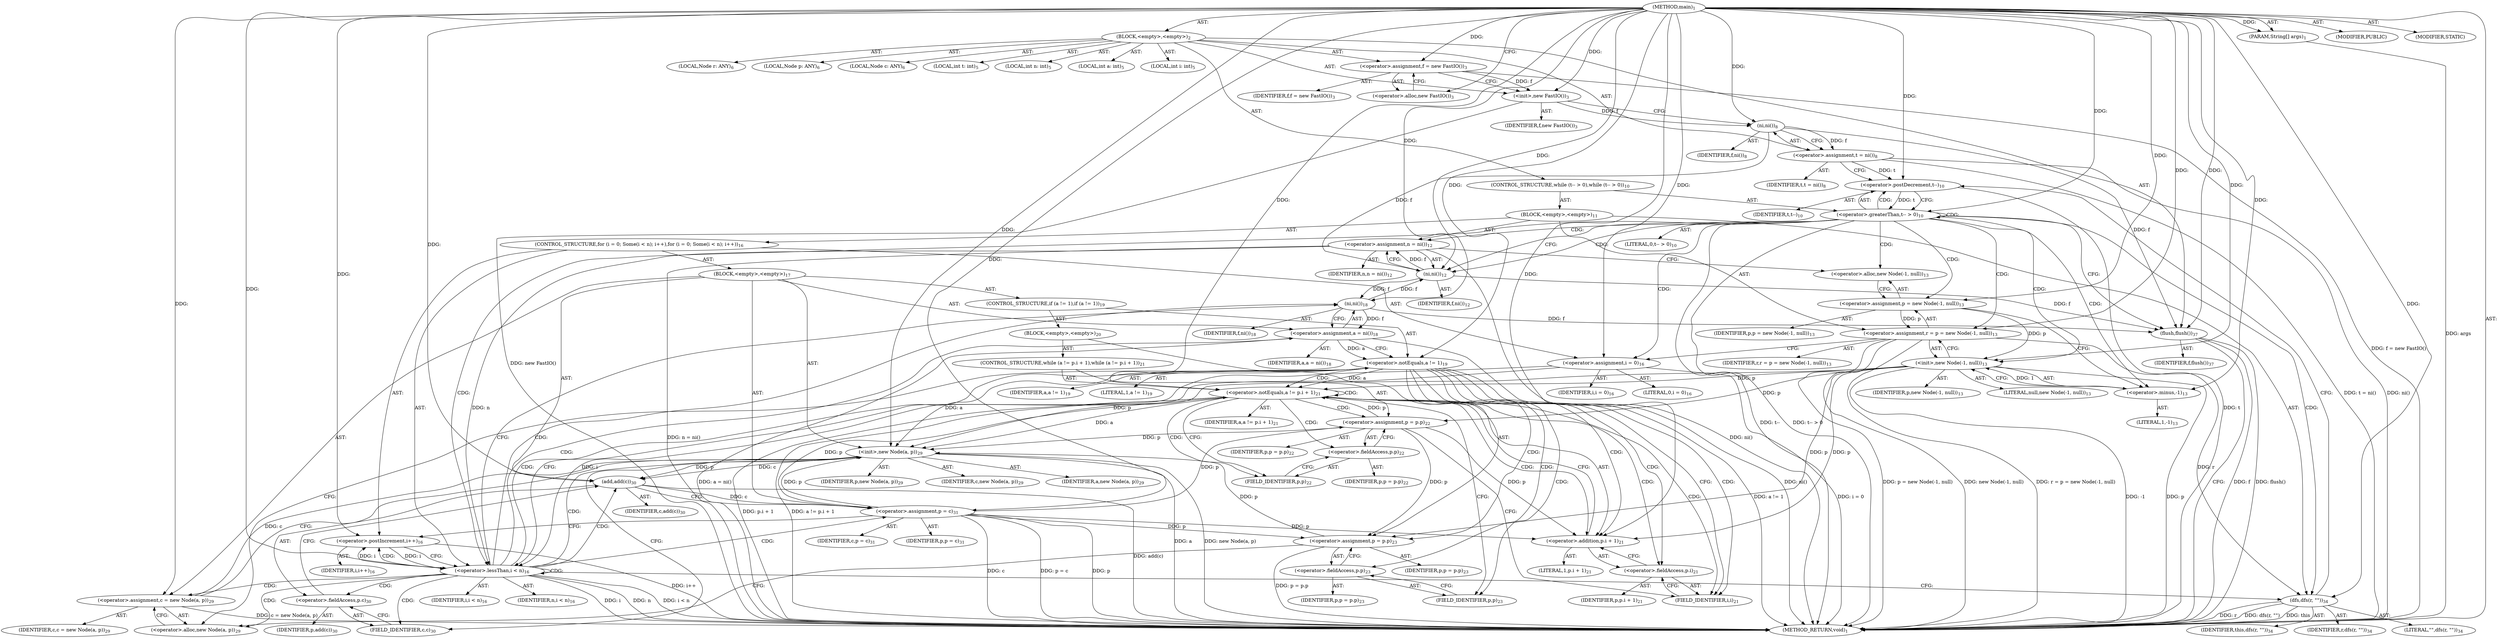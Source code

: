 digraph "main" {  
"21" [label = <(METHOD,main)<SUB>1</SUB>> ]
"22" [label = <(PARAM,String[] args)<SUB>1</SUB>> ]
"23" [label = <(BLOCK,&lt;empty&gt;,&lt;empty&gt;)<SUB>2</SUB>> ]
"24" [label = <(&lt;operator&gt;.assignment,f = new FastIO())<SUB>3</SUB>> ]
"25" [label = <(IDENTIFIER,f,f = new FastIO())<SUB>3</SUB>> ]
"26" [label = <(&lt;operator&gt;.alloc,new FastIO())<SUB>3</SUB>> ]
"27" [label = <(&lt;init&gt;,new FastIO())<SUB>3</SUB>> ]
"28" [label = <(IDENTIFIER,f,new FastIO())<SUB>3</SUB>> ]
"29" [label = <(LOCAL,int t: int)<SUB>5</SUB>> ]
"30" [label = <(LOCAL,int n: int)<SUB>5</SUB>> ]
"31" [label = <(LOCAL,int a: int)<SUB>5</SUB>> ]
"32" [label = <(LOCAL,int i: int)<SUB>5</SUB>> ]
"33" [label = <(LOCAL,Node r: ANY)<SUB>6</SUB>> ]
"4" [label = <(LOCAL,Node p: ANY)<SUB>6</SUB>> ]
"6" [label = <(LOCAL,Node c: ANY)<SUB>6</SUB>> ]
"34" [label = <(&lt;operator&gt;.assignment,t = ni())<SUB>8</SUB>> ]
"35" [label = <(IDENTIFIER,t,t = ni())<SUB>8</SUB>> ]
"36" [label = <(ni,ni())<SUB>8</SUB>> ]
"37" [label = <(IDENTIFIER,f,ni())<SUB>8</SUB>> ]
"38" [label = <(CONTROL_STRUCTURE,while (t-- &gt; 0),while (t-- &gt; 0))<SUB>10</SUB>> ]
"39" [label = <(&lt;operator&gt;.greaterThan,t-- &gt; 0)<SUB>10</SUB>> ]
"40" [label = <(&lt;operator&gt;.postDecrement,t--)<SUB>10</SUB>> ]
"41" [label = <(IDENTIFIER,t,t--)<SUB>10</SUB>> ]
"42" [label = <(LITERAL,0,t-- &gt; 0)<SUB>10</SUB>> ]
"43" [label = <(BLOCK,&lt;empty&gt;,&lt;empty&gt;)<SUB>11</SUB>> ]
"44" [label = <(&lt;operator&gt;.assignment,n = ni())<SUB>12</SUB>> ]
"45" [label = <(IDENTIFIER,n,n = ni())<SUB>12</SUB>> ]
"46" [label = <(ni,ni())<SUB>12</SUB>> ]
"47" [label = <(IDENTIFIER,f,ni())<SUB>12</SUB>> ]
"48" [label = <(&lt;operator&gt;.assignment,r = p = new Node(-1, null))<SUB>13</SUB>> ]
"49" [label = <(IDENTIFIER,r,r = p = new Node(-1, null))<SUB>13</SUB>> ]
"50" [label = <(&lt;operator&gt;.assignment,p = new Node(-1, null))<SUB>13</SUB>> ]
"51" [label = <(IDENTIFIER,p,p = new Node(-1, null))<SUB>13</SUB>> ]
"52" [label = <(&lt;operator&gt;.alloc,new Node(-1, null))<SUB>13</SUB>> ]
"53" [label = <(&lt;init&gt;,new Node(-1, null))<SUB>13</SUB>> ]
"3" [label = <(IDENTIFIER,p,new Node(-1, null))<SUB>13</SUB>> ]
"54" [label = <(&lt;operator&gt;.minus,-1)<SUB>13</SUB>> ]
"55" [label = <(LITERAL,1,-1)<SUB>13</SUB>> ]
"56" [label = <(LITERAL,null,new Node(-1, null))<SUB>13</SUB>> ]
"57" [label = <(CONTROL_STRUCTURE,for (i = 0; Some(i &lt; n); i++),for (i = 0; Some(i &lt; n); i++))<SUB>16</SUB>> ]
"58" [label = <(&lt;operator&gt;.assignment,i = 0)<SUB>16</SUB>> ]
"59" [label = <(IDENTIFIER,i,i = 0)<SUB>16</SUB>> ]
"60" [label = <(LITERAL,0,i = 0)<SUB>16</SUB>> ]
"61" [label = <(&lt;operator&gt;.lessThan,i &lt; n)<SUB>16</SUB>> ]
"62" [label = <(IDENTIFIER,i,i &lt; n)<SUB>16</SUB>> ]
"63" [label = <(IDENTIFIER,n,i &lt; n)<SUB>16</SUB>> ]
"64" [label = <(&lt;operator&gt;.postIncrement,i++)<SUB>16</SUB>> ]
"65" [label = <(IDENTIFIER,i,i++)<SUB>16</SUB>> ]
"66" [label = <(BLOCK,&lt;empty&gt;,&lt;empty&gt;)<SUB>17</SUB>> ]
"67" [label = <(&lt;operator&gt;.assignment,a = ni())<SUB>18</SUB>> ]
"68" [label = <(IDENTIFIER,a,a = ni())<SUB>18</SUB>> ]
"69" [label = <(ni,ni())<SUB>18</SUB>> ]
"70" [label = <(IDENTIFIER,f,ni())<SUB>18</SUB>> ]
"71" [label = <(CONTROL_STRUCTURE,if (a != 1),if (a != 1))<SUB>19</SUB>> ]
"72" [label = <(&lt;operator&gt;.notEquals,a != 1)<SUB>19</SUB>> ]
"73" [label = <(IDENTIFIER,a,a != 1)<SUB>19</SUB>> ]
"74" [label = <(LITERAL,1,a != 1)<SUB>19</SUB>> ]
"75" [label = <(BLOCK,&lt;empty&gt;,&lt;empty&gt;)<SUB>20</SUB>> ]
"76" [label = <(CONTROL_STRUCTURE,while (a != p.i + 1),while (a != p.i + 1))<SUB>21</SUB>> ]
"77" [label = <(&lt;operator&gt;.notEquals,a != p.i + 1)<SUB>21</SUB>> ]
"78" [label = <(IDENTIFIER,a,a != p.i + 1)<SUB>21</SUB>> ]
"79" [label = <(&lt;operator&gt;.addition,p.i + 1)<SUB>21</SUB>> ]
"80" [label = <(&lt;operator&gt;.fieldAccess,p.i)<SUB>21</SUB>> ]
"81" [label = <(IDENTIFIER,p,p.i + 1)<SUB>21</SUB>> ]
"82" [label = <(FIELD_IDENTIFIER,i,i)<SUB>21</SUB>> ]
"83" [label = <(LITERAL,1,p.i + 1)<SUB>21</SUB>> ]
"84" [label = <(&lt;operator&gt;.assignment,p = p.p)<SUB>22</SUB>> ]
"85" [label = <(IDENTIFIER,p,p = p.p)<SUB>22</SUB>> ]
"86" [label = <(&lt;operator&gt;.fieldAccess,p.p)<SUB>22</SUB>> ]
"87" [label = <(IDENTIFIER,p,p = p.p)<SUB>22</SUB>> ]
"88" [label = <(FIELD_IDENTIFIER,p,p)<SUB>22</SUB>> ]
"89" [label = <(&lt;operator&gt;.assignment,p = p.p)<SUB>23</SUB>> ]
"90" [label = <(IDENTIFIER,p,p = p.p)<SUB>23</SUB>> ]
"91" [label = <(&lt;operator&gt;.fieldAccess,p.p)<SUB>23</SUB>> ]
"92" [label = <(IDENTIFIER,p,p = p.p)<SUB>23</SUB>> ]
"93" [label = <(FIELD_IDENTIFIER,p,p)<SUB>23</SUB>> ]
"94" [label = <(&lt;operator&gt;.assignment,c = new Node(a, p))<SUB>29</SUB>> ]
"95" [label = <(IDENTIFIER,c,c = new Node(a, p))<SUB>29</SUB>> ]
"96" [label = <(&lt;operator&gt;.alloc,new Node(a, p))<SUB>29</SUB>> ]
"97" [label = <(&lt;init&gt;,new Node(a, p))<SUB>29</SUB>> ]
"5" [label = <(IDENTIFIER,c,new Node(a, p))<SUB>29</SUB>> ]
"98" [label = <(IDENTIFIER,a,new Node(a, p))<SUB>29</SUB>> ]
"99" [label = <(IDENTIFIER,p,new Node(a, p))<SUB>29</SUB>> ]
"100" [label = <(add,add(c))<SUB>30</SUB>> ]
"101" [label = <(&lt;operator&gt;.fieldAccess,p.c)<SUB>30</SUB>> ]
"102" [label = <(IDENTIFIER,p,add(c))<SUB>30</SUB>> ]
"103" [label = <(FIELD_IDENTIFIER,c,c)<SUB>30</SUB>> ]
"104" [label = <(IDENTIFIER,c,add(c))<SUB>30</SUB>> ]
"105" [label = <(&lt;operator&gt;.assignment,p = c)<SUB>31</SUB>> ]
"106" [label = <(IDENTIFIER,p,p = c)<SUB>31</SUB>> ]
"107" [label = <(IDENTIFIER,c,p = c)<SUB>31</SUB>> ]
"108" [label = <(dfs,dfs(r, &quot;&quot;))<SUB>34</SUB>> ]
"109" [label = <(IDENTIFIER,this,dfs(r, &quot;&quot;))<SUB>34</SUB>> ]
"110" [label = <(IDENTIFIER,r,dfs(r, &quot;&quot;))<SUB>34</SUB>> ]
"111" [label = <(LITERAL,&quot;&quot;,dfs(r, &quot;&quot;))<SUB>34</SUB>> ]
"112" [label = <(flush,flush())<SUB>37</SUB>> ]
"113" [label = <(IDENTIFIER,f,flush())<SUB>37</SUB>> ]
"114" [label = <(MODIFIER,PUBLIC)> ]
"115" [label = <(MODIFIER,STATIC)> ]
"116" [label = <(METHOD_RETURN,void)<SUB>1</SUB>> ]
  "21" -> "22"  [ label = "AST: "] 
  "21" -> "23"  [ label = "AST: "] 
  "21" -> "114"  [ label = "AST: "] 
  "21" -> "115"  [ label = "AST: "] 
  "21" -> "116"  [ label = "AST: "] 
  "23" -> "24"  [ label = "AST: "] 
  "23" -> "27"  [ label = "AST: "] 
  "23" -> "29"  [ label = "AST: "] 
  "23" -> "30"  [ label = "AST: "] 
  "23" -> "31"  [ label = "AST: "] 
  "23" -> "32"  [ label = "AST: "] 
  "23" -> "33"  [ label = "AST: "] 
  "23" -> "4"  [ label = "AST: "] 
  "23" -> "6"  [ label = "AST: "] 
  "23" -> "34"  [ label = "AST: "] 
  "23" -> "38"  [ label = "AST: "] 
  "23" -> "112"  [ label = "AST: "] 
  "24" -> "25"  [ label = "AST: "] 
  "24" -> "26"  [ label = "AST: "] 
  "27" -> "28"  [ label = "AST: "] 
  "34" -> "35"  [ label = "AST: "] 
  "34" -> "36"  [ label = "AST: "] 
  "36" -> "37"  [ label = "AST: "] 
  "38" -> "39"  [ label = "AST: "] 
  "38" -> "43"  [ label = "AST: "] 
  "39" -> "40"  [ label = "AST: "] 
  "39" -> "42"  [ label = "AST: "] 
  "40" -> "41"  [ label = "AST: "] 
  "43" -> "44"  [ label = "AST: "] 
  "43" -> "48"  [ label = "AST: "] 
  "43" -> "57"  [ label = "AST: "] 
  "43" -> "108"  [ label = "AST: "] 
  "44" -> "45"  [ label = "AST: "] 
  "44" -> "46"  [ label = "AST: "] 
  "46" -> "47"  [ label = "AST: "] 
  "48" -> "49"  [ label = "AST: "] 
  "48" -> "50"  [ label = "AST: "] 
  "48" -> "53"  [ label = "AST: "] 
  "50" -> "51"  [ label = "AST: "] 
  "50" -> "52"  [ label = "AST: "] 
  "53" -> "3"  [ label = "AST: "] 
  "53" -> "54"  [ label = "AST: "] 
  "53" -> "56"  [ label = "AST: "] 
  "54" -> "55"  [ label = "AST: "] 
  "57" -> "58"  [ label = "AST: "] 
  "57" -> "61"  [ label = "AST: "] 
  "57" -> "64"  [ label = "AST: "] 
  "57" -> "66"  [ label = "AST: "] 
  "58" -> "59"  [ label = "AST: "] 
  "58" -> "60"  [ label = "AST: "] 
  "61" -> "62"  [ label = "AST: "] 
  "61" -> "63"  [ label = "AST: "] 
  "64" -> "65"  [ label = "AST: "] 
  "66" -> "67"  [ label = "AST: "] 
  "66" -> "71"  [ label = "AST: "] 
  "66" -> "94"  [ label = "AST: "] 
  "66" -> "97"  [ label = "AST: "] 
  "66" -> "100"  [ label = "AST: "] 
  "66" -> "105"  [ label = "AST: "] 
  "67" -> "68"  [ label = "AST: "] 
  "67" -> "69"  [ label = "AST: "] 
  "69" -> "70"  [ label = "AST: "] 
  "71" -> "72"  [ label = "AST: "] 
  "71" -> "75"  [ label = "AST: "] 
  "72" -> "73"  [ label = "AST: "] 
  "72" -> "74"  [ label = "AST: "] 
  "75" -> "76"  [ label = "AST: "] 
  "75" -> "89"  [ label = "AST: "] 
  "76" -> "77"  [ label = "AST: "] 
  "76" -> "84"  [ label = "AST: "] 
  "77" -> "78"  [ label = "AST: "] 
  "77" -> "79"  [ label = "AST: "] 
  "79" -> "80"  [ label = "AST: "] 
  "79" -> "83"  [ label = "AST: "] 
  "80" -> "81"  [ label = "AST: "] 
  "80" -> "82"  [ label = "AST: "] 
  "84" -> "85"  [ label = "AST: "] 
  "84" -> "86"  [ label = "AST: "] 
  "86" -> "87"  [ label = "AST: "] 
  "86" -> "88"  [ label = "AST: "] 
  "89" -> "90"  [ label = "AST: "] 
  "89" -> "91"  [ label = "AST: "] 
  "91" -> "92"  [ label = "AST: "] 
  "91" -> "93"  [ label = "AST: "] 
  "94" -> "95"  [ label = "AST: "] 
  "94" -> "96"  [ label = "AST: "] 
  "97" -> "5"  [ label = "AST: "] 
  "97" -> "98"  [ label = "AST: "] 
  "97" -> "99"  [ label = "AST: "] 
  "100" -> "101"  [ label = "AST: "] 
  "100" -> "104"  [ label = "AST: "] 
  "101" -> "102"  [ label = "AST: "] 
  "101" -> "103"  [ label = "AST: "] 
  "105" -> "106"  [ label = "AST: "] 
  "105" -> "107"  [ label = "AST: "] 
  "108" -> "109"  [ label = "AST: "] 
  "108" -> "110"  [ label = "AST: "] 
  "108" -> "111"  [ label = "AST: "] 
  "112" -> "113"  [ label = "AST: "] 
  "24" -> "27"  [ label = "CFG: "] 
  "27" -> "36"  [ label = "CFG: "] 
  "34" -> "40"  [ label = "CFG: "] 
  "112" -> "116"  [ label = "CFG: "] 
  "26" -> "24"  [ label = "CFG: "] 
  "36" -> "34"  [ label = "CFG: "] 
  "39" -> "46"  [ label = "CFG: "] 
  "39" -> "112"  [ label = "CFG: "] 
  "40" -> "39"  [ label = "CFG: "] 
  "44" -> "52"  [ label = "CFG: "] 
  "48" -> "58"  [ label = "CFG: "] 
  "108" -> "40"  [ label = "CFG: "] 
  "46" -> "44"  [ label = "CFG: "] 
  "50" -> "54"  [ label = "CFG: "] 
  "53" -> "48"  [ label = "CFG: "] 
  "58" -> "61"  [ label = "CFG: "] 
  "61" -> "69"  [ label = "CFG: "] 
  "61" -> "108"  [ label = "CFG: "] 
  "64" -> "61"  [ label = "CFG: "] 
  "52" -> "50"  [ label = "CFG: "] 
  "54" -> "53"  [ label = "CFG: "] 
  "67" -> "72"  [ label = "CFG: "] 
  "94" -> "97"  [ label = "CFG: "] 
  "97" -> "103"  [ label = "CFG: "] 
  "100" -> "105"  [ label = "CFG: "] 
  "105" -> "64"  [ label = "CFG: "] 
  "69" -> "67"  [ label = "CFG: "] 
  "72" -> "82"  [ label = "CFG: "] 
  "72" -> "96"  [ label = "CFG: "] 
  "96" -> "94"  [ label = "CFG: "] 
  "101" -> "100"  [ label = "CFG: "] 
  "89" -> "96"  [ label = "CFG: "] 
  "103" -> "101"  [ label = "CFG: "] 
  "77" -> "88"  [ label = "CFG: "] 
  "77" -> "93"  [ label = "CFG: "] 
  "84" -> "82"  [ label = "CFG: "] 
  "91" -> "89"  [ label = "CFG: "] 
  "79" -> "77"  [ label = "CFG: "] 
  "86" -> "84"  [ label = "CFG: "] 
  "93" -> "91"  [ label = "CFG: "] 
  "80" -> "79"  [ label = "CFG: "] 
  "88" -> "86"  [ label = "CFG: "] 
  "82" -> "80"  [ label = "CFG: "] 
  "21" -> "26"  [ label = "CFG: "] 
  "22" -> "116"  [ label = "DDG: args"] 
  "24" -> "116"  [ label = "DDG: f = new FastIO()"] 
  "27" -> "116"  [ label = "DDG: new FastIO()"] 
  "34" -> "116"  [ label = "DDG: ni()"] 
  "34" -> "116"  [ label = "DDG: t = ni()"] 
  "40" -> "116"  [ label = "DDG: t"] 
  "39" -> "116"  [ label = "DDG: t--"] 
  "39" -> "116"  [ label = "DDG: t-- &gt; 0"] 
  "112" -> "116"  [ label = "DDG: f"] 
  "112" -> "116"  [ label = "DDG: flush()"] 
  "44" -> "116"  [ label = "DDG: ni()"] 
  "44" -> "116"  [ label = "DDG: n = ni()"] 
  "48" -> "116"  [ label = "DDG: p = new Node(-1, null)"] 
  "53" -> "116"  [ label = "DDG: p"] 
  "53" -> "116"  [ label = "DDG: -1"] 
  "48" -> "116"  [ label = "DDG: new Node(-1, null)"] 
  "48" -> "116"  [ label = "DDG: r = p = new Node(-1, null)"] 
  "58" -> "116"  [ label = "DDG: i = 0"] 
  "61" -> "116"  [ label = "DDG: i"] 
  "61" -> "116"  [ label = "DDG: n"] 
  "61" -> "116"  [ label = "DDG: i &lt; n"] 
  "108" -> "116"  [ label = "DDG: r"] 
  "108" -> "116"  [ label = "DDG: dfs(r, &quot;&quot;)"] 
  "67" -> "116"  [ label = "DDG: ni()"] 
  "67" -> "116"  [ label = "DDG: a = ni()"] 
  "72" -> "116"  [ label = "DDG: a != 1"] 
  "77" -> "116"  [ label = "DDG: p.i + 1"] 
  "77" -> "116"  [ label = "DDG: a != p.i + 1"] 
  "89" -> "116"  [ label = "DDG: p = p.p"] 
  "94" -> "116"  [ label = "DDG: c = new Node(a, p)"] 
  "97" -> "116"  [ label = "DDG: a"] 
  "97" -> "116"  [ label = "DDG: new Node(a, p)"] 
  "100" -> "116"  [ label = "DDG: add(c)"] 
  "105" -> "116"  [ label = "DDG: p"] 
  "105" -> "116"  [ label = "DDG: c"] 
  "105" -> "116"  [ label = "DDG: p = c"] 
  "64" -> "116"  [ label = "DDG: i++"] 
  "108" -> "116"  [ label = "DDG: this"] 
  "21" -> "22"  [ label = "DDG: "] 
  "21" -> "24"  [ label = "DDG: "] 
  "36" -> "34"  [ label = "DDG: f"] 
  "24" -> "27"  [ label = "DDG: f"] 
  "21" -> "27"  [ label = "DDG: "] 
  "36" -> "112"  [ label = "DDG: f"] 
  "46" -> "112"  [ label = "DDG: f"] 
  "69" -> "112"  [ label = "DDG: f"] 
  "21" -> "112"  [ label = "DDG: "] 
  "27" -> "36"  [ label = "DDG: f"] 
  "21" -> "36"  [ label = "DDG: "] 
  "40" -> "39"  [ label = "DDG: t"] 
  "21" -> "39"  [ label = "DDG: "] 
  "46" -> "44"  [ label = "DDG: f"] 
  "50" -> "48"  [ label = "DDG: p"] 
  "21" -> "48"  [ label = "DDG: "] 
  "34" -> "40"  [ label = "DDG: t"] 
  "21" -> "40"  [ label = "DDG: "] 
  "21" -> "58"  [ label = "DDG: "] 
  "21" -> "108"  [ label = "DDG: "] 
  "48" -> "108"  [ label = "DDG: r"] 
  "36" -> "46"  [ label = "DDG: f"] 
  "69" -> "46"  [ label = "DDG: f"] 
  "21" -> "46"  [ label = "DDG: "] 
  "21" -> "50"  [ label = "DDG: "] 
  "50" -> "53"  [ label = "DDG: p"] 
  "21" -> "53"  [ label = "DDG: "] 
  "54" -> "53"  [ label = "DDG: 1"] 
  "58" -> "61"  [ label = "DDG: i"] 
  "64" -> "61"  [ label = "DDG: i"] 
  "21" -> "61"  [ label = "DDG: "] 
  "44" -> "61"  [ label = "DDG: n"] 
  "61" -> "64"  [ label = "DDG: i"] 
  "21" -> "64"  [ label = "DDG: "] 
  "69" -> "67"  [ label = "DDG: f"] 
  "21" -> "94"  [ label = "DDG: "] 
  "100" -> "105"  [ label = "DDG: c"] 
  "21" -> "105"  [ label = "DDG: "] 
  "21" -> "54"  [ label = "DDG: "] 
  "94" -> "97"  [ label = "DDG: c"] 
  "21" -> "97"  [ label = "DDG: "] 
  "72" -> "97"  [ label = "DDG: a"] 
  "77" -> "97"  [ label = "DDG: a"] 
  "53" -> "97"  [ label = "DDG: p"] 
  "89" -> "97"  [ label = "DDG: p"] 
  "105" -> "97"  [ label = "DDG: p"] 
  "84" -> "97"  [ label = "DDG: p"] 
  "97" -> "100"  [ label = "DDG: p"] 
  "97" -> "100"  [ label = "DDG: c"] 
  "21" -> "100"  [ label = "DDG: "] 
  "46" -> "69"  [ label = "DDG: f"] 
  "21" -> "69"  [ label = "DDG: "] 
  "67" -> "72"  [ label = "DDG: a"] 
  "21" -> "72"  [ label = "DDG: "] 
  "53" -> "89"  [ label = "DDG: p"] 
  "105" -> "89"  [ label = "DDG: p"] 
  "84" -> "89"  [ label = "DDG: p"] 
  "53" -> "84"  [ label = "DDG: p"] 
  "105" -> "84"  [ label = "DDG: p"] 
  "72" -> "77"  [ label = "DDG: a"] 
  "21" -> "77"  [ label = "DDG: "] 
  "53" -> "77"  [ label = "DDG: p"] 
  "105" -> "77"  [ label = "DDG: p"] 
  "84" -> "77"  [ label = "DDG: p"] 
  "53" -> "79"  [ label = "DDG: p"] 
  "105" -> "79"  [ label = "DDG: p"] 
  "84" -> "79"  [ label = "DDG: p"] 
  "21" -> "79"  [ label = "DDG: "] 
  "39" -> "48"  [ label = "CDG: "] 
  "39" -> "52"  [ label = "CDG: "] 
  "39" -> "46"  [ label = "CDG: "] 
  "39" -> "40"  [ label = "CDG: "] 
  "39" -> "50"  [ label = "CDG: "] 
  "39" -> "44"  [ label = "CDG: "] 
  "39" -> "54"  [ label = "CDG: "] 
  "39" -> "58"  [ label = "CDG: "] 
  "39" -> "61"  [ label = "CDG: "] 
  "39" -> "53"  [ label = "CDG: "] 
  "39" -> "108"  [ label = "CDG: "] 
  "39" -> "39"  [ label = "CDG: "] 
  "61" -> "94"  [ label = "CDG: "] 
  "61" -> "96"  [ label = "CDG: "] 
  "61" -> "64"  [ label = "CDG: "] 
  "61" -> "72"  [ label = "CDG: "] 
  "61" -> "103"  [ label = "CDG: "] 
  "61" -> "69"  [ label = "CDG: "] 
  "61" -> "67"  [ label = "CDG: "] 
  "61" -> "97"  [ label = "CDG: "] 
  "61" -> "101"  [ label = "CDG: "] 
  "61" -> "61"  [ label = "CDG: "] 
  "61" -> "105"  [ label = "CDG: "] 
  "61" -> "100"  [ label = "CDG: "] 
  "72" -> "77"  [ label = "CDG: "] 
  "72" -> "89"  [ label = "CDG: "] 
  "72" -> "91"  [ label = "CDG: "] 
  "72" -> "82"  [ label = "CDG: "] 
  "72" -> "93"  [ label = "CDG: "] 
  "72" -> "79"  [ label = "CDG: "] 
  "72" -> "80"  [ label = "CDG: "] 
  "77" -> "77"  [ label = "CDG: "] 
  "77" -> "84"  [ label = "CDG: "] 
  "77" -> "82"  [ label = "CDG: "] 
  "77" -> "79"  [ label = "CDG: "] 
  "77" -> "80"  [ label = "CDG: "] 
  "77" -> "88"  [ label = "CDG: "] 
  "77" -> "86"  [ label = "CDG: "] 
}
